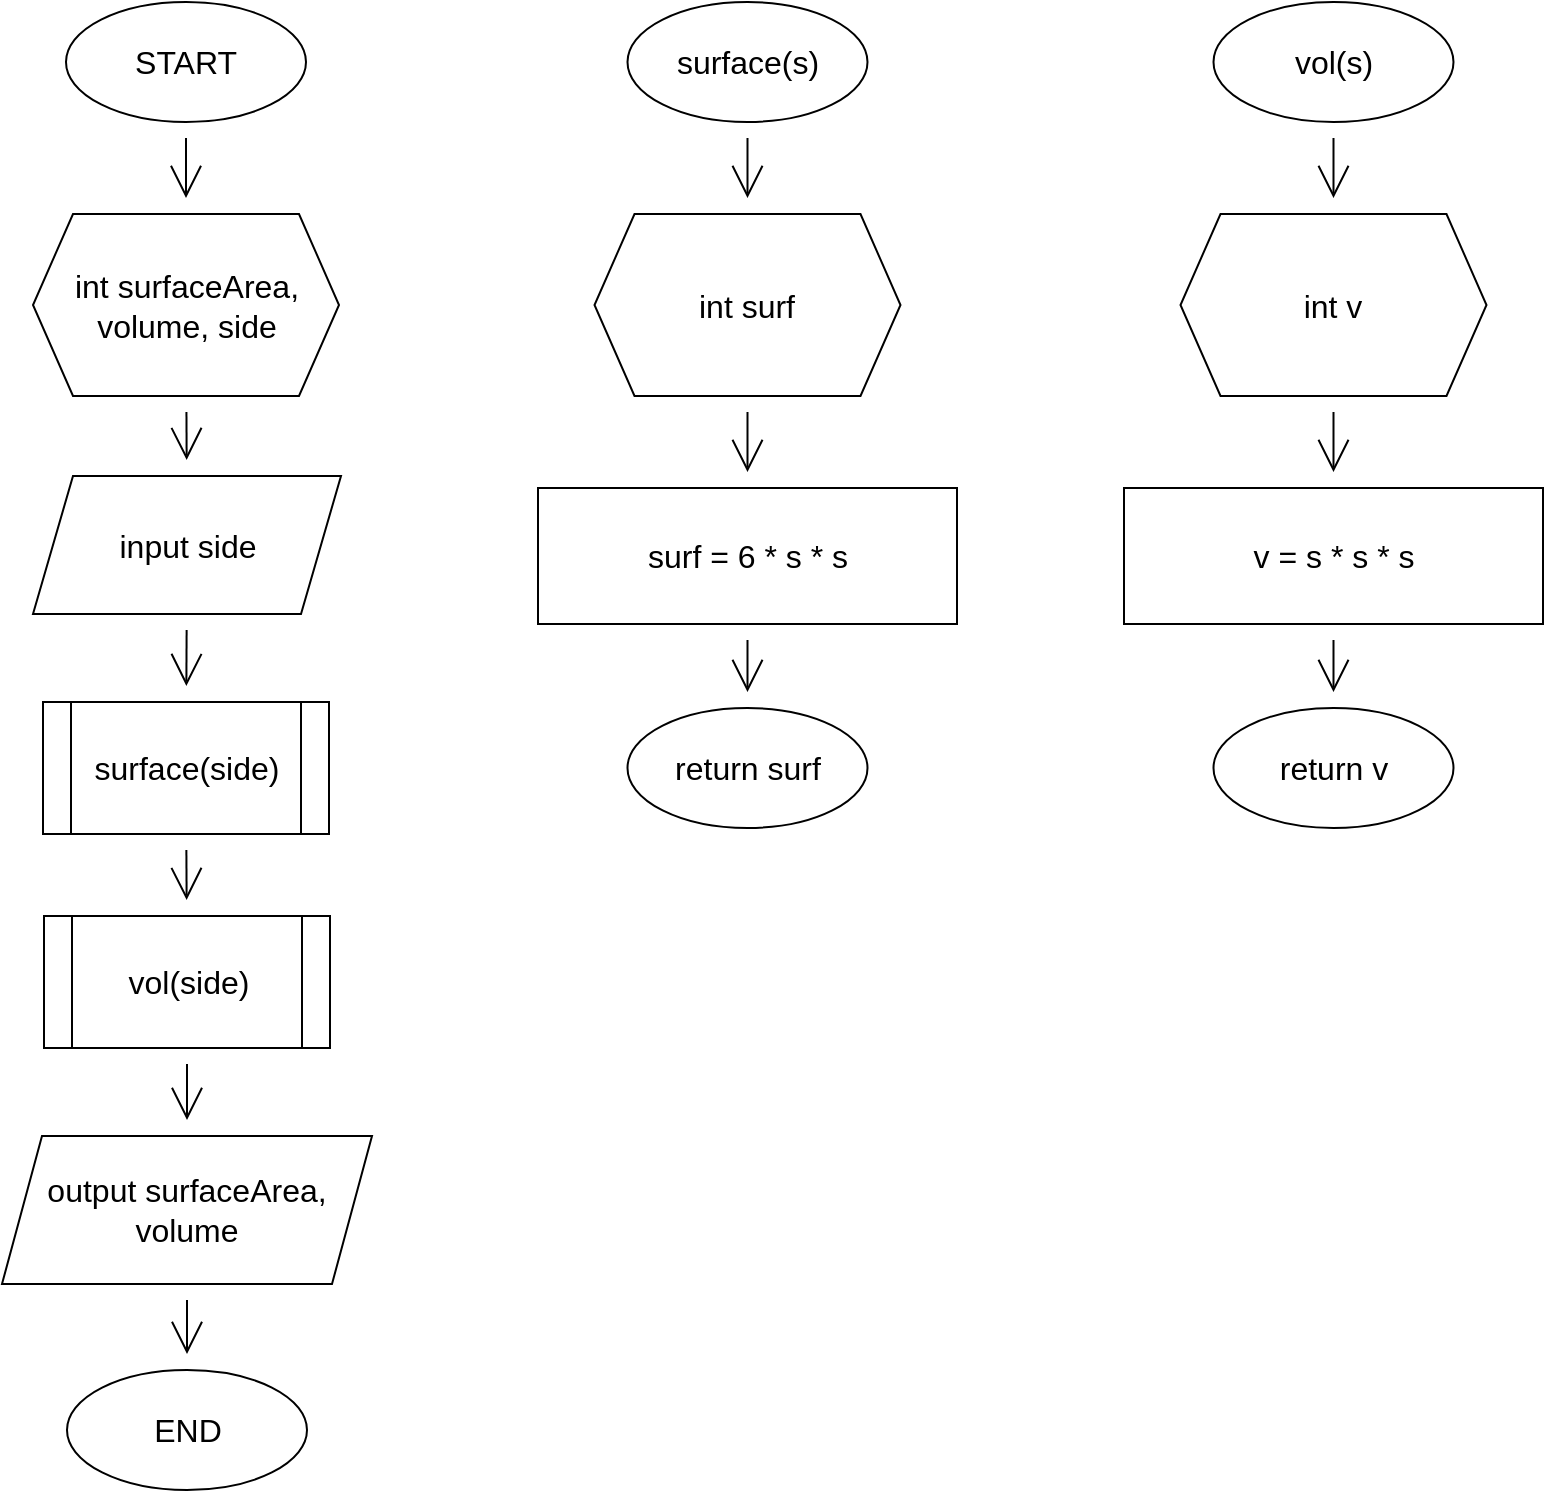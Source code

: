 <mxfile version="20.6.0" type="device" pages="3"><diagram id="uGr9da2336pAz8ZnPY8R" name="no1"><mxGraphModel dx="2532" dy="201" grid="0" gridSize="10" guides="1" tooltips="1" connect="1" arrows="1" fold="1" page="0" pageScale="1" pageWidth="827" pageHeight="1169" math="0" shadow="0"><root><mxCell id="0"/><mxCell id="1" parent="0"/><mxCell id="NTfmITOHp4AcjcKx2Qt5-6" value="" style="edgeStyle=none;curved=1;rounded=0;orthogonalLoop=1;jettySize=auto;html=1;fontSize=12;endArrow=open;startSize=14;endSize=14;sourcePerimeterSpacing=8;targetPerimeterSpacing=8;" parent="1" source="NTfmITOHp4AcjcKx2Qt5-2" target="NTfmITOHp4AcjcKx2Qt5-3" edge="1"><mxGeometry relative="1" as="geometry"/></mxCell><mxCell id="NTfmITOHp4AcjcKx2Qt5-2" value="START" style="ellipse;whiteSpace=wrap;html=1;fontSize=16;" parent="1" vertex="1"><mxGeometry x="-864" y="486" width="120" height="60" as="geometry"/></mxCell><mxCell id="NTfmITOHp4AcjcKx2Qt5-8" value="" style="edgeStyle=none;curved=1;rounded=0;orthogonalLoop=1;jettySize=auto;html=1;fontSize=12;endArrow=open;startSize=14;endSize=14;sourcePerimeterSpacing=8;targetPerimeterSpacing=8;" parent="1" source="NTfmITOHp4AcjcKx2Qt5-3" target="NTfmITOHp4AcjcKx2Qt5-7" edge="1"><mxGeometry relative="1" as="geometry"/></mxCell><mxCell id="NTfmITOHp4AcjcKx2Qt5-3" value="int surfaceArea, volume, side" style="shape=hexagon;perimeter=hexagonPerimeter2;whiteSpace=wrap;html=1;fixedSize=1;fontSize=16;" parent="1" vertex="1"><mxGeometry x="-880.5" y="592" width="153" height="91" as="geometry"/></mxCell><mxCell id="NTfmITOHp4AcjcKx2Qt5-10" value="" style="edgeStyle=none;curved=1;rounded=0;orthogonalLoop=1;jettySize=auto;html=1;fontSize=12;endArrow=open;startSize=14;endSize=14;sourcePerimeterSpacing=8;targetPerimeterSpacing=8;" parent="1" source="NTfmITOHp4AcjcKx2Qt5-7" target="NTfmITOHp4AcjcKx2Qt5-9" edge="1"><mxGeometry relative="1" as="geometry"/></mxCell><mxCell id="NTfmITOHp4AcjcKx2Qt5-7" value="input side" style="shape=parallelogram;perimeter=parallelogramPerimeter;whiteSpace=wrap;html=1;fixedSize=1;fontSize=16;" parent="1" vertex="1"><mxGeometry x="-880.5" y="723" width="154" height="69" as="geometry"/></mxCell><mxCell id="NTfmITOHp4AcjcKx2Qt5-13" value="" style="edgeStyle=none;curved=1;rounded=0;orthogonalLoop=1;jettySize=auto;html=1;fontSize=12;endArrow=open;startSize=14;endSize=14;sourcePerimeterSpacing=8;targetPerimeterSpacing=8;" parent="1" source="NTfmITOHp4AcjcKx2Qt5-9" target="NTfmITOHp4AcjcKx2Qt5-12" edge="1"><mxGeometry relative="1" as="geometry"/></mxCell><mxCell id="NTfmITOHp4AcjcKx2Qt5-9" value="surface(side)" style="shape=process;whiteSpace=wrap;html=1;backgroundOutline=1;fontSize=16;" parent="1" vertex="1"><mxGeometry x="-875.5" y="836" width="143" height="66" as="geometry"/></mxCell><mxCell id="NTfmITOHp4AcjcKx2Qt5-16" value="" style="edgeStyle=none;curved=1;rounded=0;orthogonalLoop=1;jettySize=auto;html=1;fontSize=12;endArrow=open;startSize=14;endSize=14;sourcePerimeterSpacing=8;targetPerimeterSpacing=8;" parent="1" source="NTfmITOHp4AcjcKx2Qt5-11" target="NTfmITOHp4AcjcKx2Qt5-15" edge="1"><mxGeometry relative="1" as="geometry"/></mxCell><mxCell id="NTfmITOHp4AcjcKx2Qt5-11" value="output surfaceArea, volume" style="shape=parallelogram;perimeter=parallelogramPerimeter;whiteSpace=wrap;html=1;fixedSize=1;fontSize=16;" parent="1" vertex="1"><mxGeometry x="-896" y="1053" width="185" height="74" as="geometry"/></mxCell><mxCell id="NTfmITOHp4AcjcKx2Qt5-14" value="" style="edgeStyle=none;curved=1;rounded=0;orthogonalLoop=1;jettySize=auto;html=1;fontSize=12;endArrow=open;startSize=14;endSize=14;sourcePerimeterSpacing=8;targetPerimeterSpacing=8;" parent="1" source="NTfmITOHp4AcjcKx2Qt5-12" target="NTfmITOHp4AcjcKx2Qt5-11" edge="1"><mxGeometry relative="1" as="geometry"/></mxCell><mxCell id="NTfmITOHp4AcjcKx2Qt5-12" value="vol(side)" style="shape=process;whiteSpace=wrap;html=1;backgroundOutline=1;fontSize=16;" parent="1" vertex="1"><mxGeometry x="-875" y="943" width="143" height="66" as="geometry"/></mxCell><mxCell id="NTfmITOHp4AcjcKx2Qt5-15" value="END" style="ellipse;whiteSpace=wrap;html=1;fontSize=16;" parent="1" vertex="1"><mxGeometry x="-863.5" y="1170" width="120" height="60" as="geometry"/></mxCell><mxCell id="NTfmITOHp4AcjcKx2Qt5-21" value="" style="edgeStyle=none;curved=1;rounded=0;orthogonalLoop=1;jettySize=auto;html=1;fontSize=12;endArrow=open;startSize=14;endSize=14;sourcePerimeterSpacing=8;targetPerimeterSpacing=8;" parent="1" source="NTfmITOHp4AcjcKx2Qt5-17" target="NTfmITOHp4AcjcKx2Qt5-18" edge="1"><mxGeometry relative="1" as="geometry"/></mxCell><mxCell id="NTfmITOHp4AcjcKx2Qt5-17" value="surface(s)" style="ellipse;whiteSpace=wrap;html=1;fontSize=16;" parent="1" vertex="1"><mxGeometry x="-583.25" y="486" width="120" height="60" as="geometry"/></mxCell><mxCell id="NTfmITOHp4AcjcKx2Qt5-20" value="" style="edgeStyle=none;curved=1;rounded=0;orthogonalLoop=1;jettySize=auto;html=1;fontSize=12;endArrow=open;startSize=14;endSize=14;sourcePerimeterSpacing=8;targetPerimeterSpacing=8;" parent="1" source="NTfmITOHp4AcjcKx2Qt5-18" target="NTfmITOHp4AcjcKx2Qt5-19" edge="1"><mxGeometry relative="1" as="geometry"/></mxCell><mxCell id="NTfmITOHp4AcjcKx2Qt5-18" value="int surf" style="shape=hexagon;perimeter=hexagonPerimeter2;whiteSpace=wrap;html=1;fixedSize=1;fontSize=16;" parent="1" vertex="1"><mxGeometry x="-599.75" y="592" width="153" height="91" as="geometry"/></mxCell><mxCell id="NTfmITOHp4AcjcKx2Qt5-23" value="" style="edgeStyle=none;curved=1;rounded=0;orthogonalLoop=1;jettySize=auto;html=1;fontSize=12;endArrow=open;startSize=14;endSize=14;sourcePerimeterSpacing=8;targetPerimeterSpacing=8;" parent="1" source="NTfmITOHp4AcjcKx2Qt5-19" target="NTfmITOHp4AcjcKx2Qt5-22" edge="1"><mxGeometry relative="1" as="geometry"/></mxCell><mxCell id="NTfmITOHp4AcjcKx2Qt5-19" value="surf = 6 * s * s" style="whiteSpace=wrap;html=1;fontSize=16;" parent="1" vertex="1"><mxGeometry x="-628" y="729" width="209.5" height="68" as="geometry"/></mxCell><mxCell id="NTfmITOHp4AcjcKx2Qt5-22" value="return surf" style="ellipse;whiteSpace=wrap;html=1;fontSize=16;" parent="1" vertex="1"><mxGeometry x="-583.25" y="839" width="120" height="60" as="geometry"/></mxCell><mxCell id="NTfmITOHp4AcjcKx2Qt5-24" value="" style="edgeStyle=none;curved=1;rounded=0;orthogonalLoop=1;jettySize=auto;html=1;fontSize=12;endArrow=open;startSize=14;endSize=14;sourcePerimeterSpacing=8;targetPerimeterSpacing=8;" parent="1" source="NTfmITOHp4AcjcKx2Qt5-25" target="NTfmITOHp4AcjcKx2Qt5-27" edge="1"><mxGeometry relative="1" as="geometry"/></mxCell><mxCell id="NTfmITOHp4AcjcKx2Qt5-25" value="vol(s)" style="ellipse;whiteSpace=wrap;html=1;fontSize=16;" parent="1" vertex="1"><mxGeometry x="-290.25" y="486" width="120" height="60" as="geometry"/></mxCell><mxCell id="NTfmITOHp4AcjcKx2Qt5-26" value="" style="edgeStyle=none;curved=1;rounded=0;orthogonalLoop=1;jettySize=auto;html=1;fontSize=12;endArrow=open;startSize=14;endSize=14;sourcePerimeterSpacing=8;targetPerimeterSpacing=8;" parent="1" source="NTfmITOHp4AcjcKx2Qt5-27" target="NTfmITOHp4AcjcKx2Qt5-29" edge="1"><mxGeometry relative="1" as="geometry"/></mxCell><mxCell id="NTfmITOHp4AcjcKx2Qt5-27" value="int v" style="shape=hexagon;perimeter=hexagonPerimeter2;whiteSpace=wrap;html=1;fixedSize=1;fontSize=16;" parent="1" vertex="1"><mxGeometry x="-306.75" y="592" width="153" height="91" as="geometry"/></mxCell><mxCell id="NTfmITOHp4AcjcKx2Qt5-28" value="" style="edgeStyle=none;curved=1;rounded=0;orthogonalLoop=1;jettySize=auto;html=1;fontSize=12;endArrow=open;startSize=14;endSize=14;sourcePerimeterSpacing=8;targetPerimeterSpacing=8;" parent="1" source="NTfmITOHp4AcjcKx2Qt5-29" target="NTfmITOHp4AcjcKx2Qt5-30" edge="1"><mxGeometry relative="1" as="geometry"/></mxCell><mxCell id="NTfmITOHp4AcjcKx2Qt5-29" value="v = s * s * s" style="whiteSpace=wrap;html=1;fontSize=16;" parent="1" vertex="1"><mxGeometry x="-335" y="729" width="209.5" height="68" as="geometry"/></mxCell><mxCell id="NTfmITOHp4AcjcKx2Qt5-30" value="return v" style="ellipse;whiteSpace=wrap;html=1;fontSize=16;" parent="1" vertex="1"><mxGeometry x="-290.25" y="839" width="120" height="60" as="geometry"/></mxCell></root></mxGraphModel></diagram><diagram id="aVcsH92sF_0dgPNGGLYQ" name="no2"><mxGraphModel dx="1736" dy="806" grid="1" gridSize="10" guides="1" tooltips="1" connect="1" arrows="1" fold="1" page="1" pageScale="1" pageWidth="827" pageHeight="1169" math="0" shadow="0"><root><mxCell id="0"/><mxCell id="1" parent="0"/><mxCell id="lL3Upbw6ZwHp9XUu_hi--32" value="" style="edgeStyle=none;curved=1;rounded=0;orthogonalLoop=1;jettySize=auto;html=1;fontSize=12;endArrow=open;startSize=14;endSize=14;sourcePerimeterSpacing=8;targetPerimeterSpacing=8;" edge="1" parent="1" source="S-XoI9jIDoNEPcBJAIjm-1" target="lL3Upbw6ZwHp9XUu_hi--31"><mxGeometry relative="1" as="geometry"/></mxCell><mxCell id="S-XoI9jIDoNEPcBJAIjm-1" value="even(n)" style="ellipse;whiteSpace=wrap;html=1;" vertex="1" parent="1"><mxGeometry x="324.5" y="50" width="120" height="80" as="geometry"/></mxCell><mxCell id="lL3Upbw6ZwHp9XUu_hi--37" value="" style="edgeStyle=none;curved=1;rounded=0;orthogonalLoop=1;jettySize=auto;html=1;fontSize=12;endArrow=open;startSize=14;endSize=14;sourcePerimeterSpacing=8;targetPerimeterSpacing=8;" edge="1" parent="1" source="lL3Upbw6ZwHp9XUu_hi--9" target="lL3Upbw6ZwHp9XUu_hi--36"><mxGeometry relative="1" as="geometry"/></mxCell><mxCell id="lL3Upbw6ZwHp9XUu_hi--47" value="" style="edgeStyle=none;curved=1;rounded=0;orthogonalLoop=1;jettySize=auto;html=1;fontSize=12;endArrow=open;startSize=14;endSize=14;sourcePerimeterSpacing=8;targetPerimeterSpacing=8;" edge="1" parent="1" source="lL3Upbw6ZwHp9XUu_hi--9" target="lL3Upbw6ZwHp9XUu_hi--16"><mxGeometry relative="1" as="geometry"/></mxCell><mxCell id="lL3Upbw6ZwHp9XUu_hi--9" value="i &amp;lt;= n;" style="rhombus;whiteSpace=wrap;html=1;fontSize=16;" vertex="1" parent="1"><mxGeometry x="309.5" y="371" width="150" height="97" as="geometry"/></mxCell><mxCell id="lL3Upbw6ZwHp9XUu_hi--40" value="" style="edgeStyle=none;curved=1;rounded=0;orthogonalLoop=1;jettySize=auto;html=1;fontSize=12;endArrow=open;startSize=14;endSize=14;sourcePerimeterSpacing=8;targetPerimeterSpacing=8;" edge="1" parent="1" source="lL3Upbw6ZwHp9XUu_hi--13" target="lL3Upbw6ZwHp9XUu_hi--39"><mxGeometry relative="1" as="geometry"/></mxCell><mxCell id="lL3Upbw6ZwHp9XUu_hi--13" value="printf(&quot;%d is even number&quot;, n)" style="shape=parallelogram;perimeter=parallelogramPerimeter;whiteSpace=wrap;html=1;fixedSize=1;fontSize=16;" vertex="1" parent="1"><mxGeometry x="745.5" y="380" width="190" height="60" as="geometry"/></mxCell><mxCell id="lL3Upbw6ZwHp9XUu_hi--15" value="YES" style="text;strokeColor=none;fillColor=none;html=1;align=center;verticalAlign=middle;whiteSpace=wrap;rounded=0;fontSize=16;" vertex="1" parent="1"><mxGeometry x="455.5" y="371" width="60" height="30" as="geometry"/></mxCell><mxCell id="lL3Upbw6ZwHp9XUu_hi--16" value="return i" style="ellipse;whiteSpace=wrap;html=1;" vertex="1" parent="1"><mxGeometry x="324.5" y="517" width="120" height="80" as="geometry"/></mxCell><mxCell id="lL3Upbw6ZwHp9XUu_hi--19" value="NO" style="text;strokeColor=none;fillColor=none;html=1;align=center;verticalAlign=middle;whiteSpace=wrap;rounded=0;fontSize=16;" vertex="1" parent="1"><mxGeometry x="399.5" y="468" width="60" height="30" as="geometry"/></mxCell><mxCell id="lL3Upbw6ZwHp9XUu_hi--24" value="" style="edgeStyle=none;curved=1;rounded=0;orthogonalLoop=1;jettySize=auto;html=1;fontSize=12;endArrow=open;startSize=14;endSize=14;sourcePerimeterSpacing=8;targetPerimeterSpacing=8;" edge="1" parent="1" source="lL3Upbw6ZwHp9XUu_hi--22" target="lL3Upbw6ZwHp9XUu_hi--23"><mxGeometry relative="1" as="geometry"/></mxCell><mxCell id="lL3Upbw6ZwHp9XUu_hi--22" value="START" style="ellipse;whiteSpace=wrap;html=1;fontSize=16;" vertex="1" parent="1"><mxGeometry x="37.5" y="50" width="120" height="60" as="geometry"/></mxCell><mxCell id="lL3Upbw6ZwHp9XUu_hi--26" value="" style="edgeStyle=none;curved=1;rounded=0;orthogonalLoop=1;jettySize=auto;html=1;fontSize=12;endArrow=open;startSize=14;endSize=14;sourcePerimeterSpacing=8;targetPerimeterSpacing=8;" edge="1" parent="1" source="lL3Upbw6ZwHp9XUu_hi--23" target="lL3Upbw6ZwHp9XUu_hi--25"><mxGeometry relative="1" as="geometry"/></mxCell><mxCell id="lL3Upbw6ZwHp9XUu_hi--23" value="int series" style="shape=hexagon;perimeter=hexagonPerimeter2;whiteSpace=wrap;html=1;fixedSize=1;fontSize=16;" vertex="1" parent="1"><mxGeometry x="21" y="159" width="153" height="91" as="geometry"/></mxCell><mxCell id="lL3Upbw6ZwHp9XUu_hi--28" value="" style="edgeStyle=none;curved=1;rounded=0;orthogonalLoop=1;jettySize=auto;html=1;fontSize=12;endArrow=open;startSize=14;endSize=14;sourcePerimeterSpacing=8;targetPerimeterSpacing=8;" edge="1" parent="1" source="lL3Upbw6ZwHp9XUu_hi--25" target="lL3Upbw6ZwHp9XUu_hi--27"><mxGeometry relative="1" as="geometry"/></mxCell><mxCell id="lL3Upbw6ZwHp9XUu_hi--25" value="input series" style="shape=parallelogram;perimeter=parallelogramPerimeter;whiteSpace=wrap;html=1;fixedSize=1;fontSize=16;" vertex="1" parent="1"><mxGeometry x="20" y="297" width="154" height="69" as="geometry"/></mxCell><mxCell id="lL3Upbw6ZwHp9XUu_hi--30" value="" style="edgeStyle=none;curved=1;rounded=0;orthogonalLoop=1;jettySize=auto;html=1;fontSize=12;endArrow=open;startSize=14;endSize=14;sourcePerimeterSpacing=8;targetPerimeterSpacing=8;" edge="1" parent="1" source="lL3Upbw6ZwHp9XUu_hi--27" target="lL3Upbw6ZwHp9XUu_hi--29"><mxGeometry relative="1" as="geometry"/></mxCell><mxCell id="lL3Upbw6ZwHp9XUu_hi--27" value="even(series)" style="shape=process;whiteSpace=wrap;html=1;backgroundOutline=1;fontSize=16;" vertex="1" parent="1"><mxGeometry x="37" y="410" width="120" height="60" as="geometry"/></mxCell><mxCell id="lL3Upbw6ZwHp9XUu_hi--29" value="END" style="ellipse;whiteSpace=wrap;html=1;fontSize=16;" vertex="1" parent="1"><mxGeometry x="37" y="520" width="120" height="60" as="geometry"/></mxCell><mxCell id="lL3Upbw6ZwHp9XUu_hi--33" value="" style="edgeStyle=none;curved=1;rounded=0;orthogonalLoop=1;jettySize=auto;html=1;fontSize=12;endArrow=open;startSize=14;endSize=14;sourcePerimeterSpacing=8;targetPerimeterSpacing=8;" edge="1" parent="1" source="lL3Upbw6ZwHp9XUu_hi--31" target="lL3Upbw6ZwHp9XUu_hi--9"><mxGeometry relative="1" as="geometry"/></mxCell><mxCell id="lL3Upbw6ZwHp9XUu_hi--31" value="int n&lt;br&gt;int i = 1;" style="shape=hexagon;perimeter=hexagonPerimeter2;whiteSpace=wrap;html=1;fixedSize=1;fontSize=16;" vertex="1" parent="1"><mxGeometry x="306.5" y="170" width="153" height="91" as="geometry"/></mxCell><mxCell id="lL3Upbw6ZwHp9XUu_hi--38" value="" style="edgeStyle=none;curved=1;rounded=0;orthogonalLoop=1;jettySize=auto;html=1;fontSize=12;endArrow=open;startSize=14;endSize=14;sourcePerimeterSpacing=8;targetPerimeterSpacing=8;" edge="1" parent="1" source="lL3Upbw6ZwHp9XUu_hi--36" target="lL3Upbw6ZwHp9XUu_hi--13"><mxGeometry relative="1" as="geometry"/></mxCell><mxCell id="lL3Upbw6ZwHp9XUu_hi--36" value="&lt;span style=&quot;color: rgb(240, 240, 240); font-family: Helvetica; font-size: 16px; font-style: normal; font-variant-ligatures: normal; font-variant-caps: normal; font-weight: 400; letter-spacing: normal; orphans: 2; text-align: center; text-indent: 0px; text-transform: none; widows: 2; word-spacing: 0px; -webkit-text-stroke-width: 0px; background-color: rgb(42, 42, 42); text-decoration-thickness: initial; text-decoration-style: initial; text-decoration-color: initial; float: none; display: inline !important;&quot;&gt;if(i % 2 == 0)&lt;/span&gt;" style="rhombus;whiteSpace=wrap;html=1;fontSize=16;" vertex="1" parent="1"><mxGeometry x="535.5" y="366" width="150" height="97" as="geometry"/></mxCell><mxCell id="lL3Upbw6ZwHp9XUu_hi--44" style="edgeStyle=none;curved=1;rounded=0;orthogonalLoop=1;jettySize=auto;html=1;fontSize=12;endArrow=open;startSize=14;endSize=14;sourcePerimeterSpacing=8;targetPerimeterSpacing=8;" edge="1" parent="1" source="lL3Upbw6ZwHp9XUu_hi--39"><mxGeometry relative="1" as="geometry"><mxPoint x="385.5" y="300" as="targetPoint"/></mxGeometry></mxCell><mxCell id="lL3Upbw6ZwHp9XUu_hi--39" value="i++" style="whiteSpace=wrap;html=1;fontSize=16;" vertex="1" parent="1"><mxGeometry x="780.5" y="270" width="120" height="60" as="geometry"/></mxCell></root></mxGraphModel></diagram><diagram id="OKJwg4sQjk-srO5lRHyz" name="no3"><mxGraphModel dx="2664" dy="1088" grid="1" gridSize="10" guides="1" tooltips="1" connect="1" arrows="1" fold="1" page="1" pageScale="1" pageWidth="827" pageHeight="1169" math="0" shadow="0"><root><mxCell id="0"/><mxCell id="1" parent="0"/><mxCell id="32kspdYHfZRBLYEwHQk3-4" value="" style="edgeStyle=none;curved=1;rounded=0;orthogonalLoop=1;jettySize=auto;html=1;fontSize=12;endArrow=open;startSize=14;endSize=14;sourcePerimeterSpacing=8;targetPerimeterSpacing=8;" parent="1" source="32kspdYHfZRBLYEwHQk3-1" target="32kspdYHfZRBLYEwHQk3-2" edge="1"><mxGeometry relative="1" as="geometry"/></mxCell><mxCell id="32kspdYHfZRBLYEwHQk3-1" value="START" style="ellipse;whiteSpace=wrap;html=1;fontSize=16;" parent="1" vertex="1"><mxGeometry x="170" y="40" width="120" height="60" as="geometry"/></mxCell><mxCell id="32kspdYHfZRBLYEwHQk3-5" value="" style="edgeStyle=none;curved=1;rounded=0;orthogonalLoop=1;jettySize=auto;html=1;fontSize=12;endArrow=open;startSize=14;endSize=14;sourcePerimeterSpacing=8;targetPerimeterSpacing=8;" parent="1" source="32kspdYHfZRBLYEwHQk3-2" target="32kspdYHfZRBLYEwHQk3-3" edge="1"><mxGeometry relative="1" as="geometry"/></mxCell><mxCell id="32kspdYHfZRBLYEwHQk3-2" value="int countStudent&lt;br&gt;string[] studentName&lt;br&gt;int[]grades" style="shape=hexagon;perimeter=hexagonPerimeter2;whiteSpace=wrap;html=1;fixedSize=1;fontSize=16;" parent="1" vertex="1"><mxGeometry x="120" y="150" width="220" height="150" as="geometry"/></mxCell><mxCell id="32kspdYHfZRBLYEwHQk3-8" value="" style="edgeStyle=none;curved=1;rounded=0;orthogonalLoop=1;jettySize=auto;html=1;fontSize=12;endArrow=open;startSize=14;endSize=14;sourcePerimeterSpacing=8;targetPerimeterSpacing=8;" parent="1" source="32kspdYHfZRBLYEwHQk3-3" target="32kspdYHfZRBLYEwHQk3-7" edge="1"><mxGeometry relative="1" as="geometry"/></mxCell><mxCell id="32kspdYHfZRBLYEwHQk3-3" value="input countStudent" style="shape=parallelogram;perimeter=parallelogramPerimeter;whiteSpace=wrap;html=1;fixedSize=1;fontSize=16;" parent="1" vertex="1"><mxGeometry x="142.5" y="350" width="175" height="70" as="geometry"/></mxCell><mxCell id="-OQmmHCkhWrY9Acxuq_H-17" value="" style="edgeStyle=none;curved=1;rounded=0;orthogonalLoop=1;jettySize=auto;html=1;fontSize=12;endArrow=open;startSize=14;endSize=14;sourcePerimeterSpacing=8;targetPerimeterSpacing=8;" parent="1" source="32kspdYHfZRBLYEwHQk3-6" target="-OQmmHCkhWrY9Acxuq_H-16" edge="1"><mxGeometry relative="1" as="geometry"/></mxCell><mxCell id="32kspdYHfZRBLYEwHQk3-6" value="display(studentName, grades)" style="shape=process;whiteSpace=wrap;html=1;backgroundOutline=1;fontSize=16;" parent="1" vertex="1"><mxGeometry x="130" y="870" width="200" height="70" as="geometry"/></mxCell><mxCell id="32kspdYHfZRBLYEwHQk3-11" value="" style="edgeStyle=none;curved=1;rounded=0;orthogonalLoop=1;jettySize=auto;html=1;fontSize=12;endArrow=open;startSize=14;endSize=14;sourcePerimeterSpacing=8;targetPerimeterSpacing=8;" parent="1" source="32kspdYHfZRBLYEwHQk3-7" target="32kspdYHfZRBLYEwHQk3-9" edge="1"><mxGeometry relative="1" as="geometry"/></mxCell><mxCell id="-OQmmHCkhWrY9Acxuq_H-2" style="edgeStyle=none;curved=1;rounded=0;orthogonalLoop=1;jettySize=auto;html=1;entryX=0.5;entryY=0;entryDx=0;entryDy=0;fontSize=12;endArrow=open;startSize=14;endSize=14;sourcePerimeterSpacing=8;targetPerimeterSpacing=8;" parent="1" source="32kspdYHfZRBLYEwHQk3-7" target="-OQmmHCkhWrY9Acxuq_H-1" edge="1"><mxGeometry relative="1" as="geometry"/></mxCell><mxCell id="32kspdYHfZRBLYEwHQk3-7" value="int i = 0&lt;br&gt;i &amp;lt; countStudent" style="rhombus;whiteSpace=wrap;html=1;fontSize=16;" parent="1" vertex="1"><mxGeometry x="137.5" y="500" width="185" height="120" as="geometry"/></mxCell><mxCell id="32kspdYHfZRBLYEwHQk3-13" value="" style="edgeStyle=none;curved=1;rounded=0;orthogonalLoop=1;jettySize=auto;html=1;fontSize=12;endArrow=open;startSize=14;endSize=14;sourcePerimeterSpacing=8;targetPerimeterSpacing=8;" parent="1" source="32kspdYHfZRBLYEwHQk3-9" target="32kspdYHfZRBLYEwHQk3-12" edge="1"><mxGeometry relative="1" as="geometry"/></mxCell><mxCell id="32kspdYHfZRBLYEwHQk3-9" value="input studentName" style="shape=parallelogram;perimeter=parallelogramPerimeter;whiteSpace=wrap;html=1;fixedSize=1;fontSize=16;" parent="1" vertex="1"><mxGeometry x="380" y="530" width="166" height="60" as="geometry"/></mxCell><mxCell id="32kspdYHfZRBLYEwHQk3-15" style="edgeStyle=none;curved=1;rounded=0;orthogonalLoop=1;jettySize=auto;html=1;fontSize=12;endArrow=open;startSize=14;endSize=14;sourcePerimeterSpacing=8;targetPerimeterSpacing=8;" parent="1" source="32kspdYHfZRBLYEwHQk3-12" edge="1"><mxGeometry relative="1" as="geometry"><mxPoint x="230" y="455" as="targetPoint"/></mxGeometry></mxCell><mxCell id="32kspdYHfZRBLYEwHQk3-12" value="i++" style="rounded=0;whiteSpace=wrap;html=1;fontSize=16;" parent="1" vertex="1"><mxGeometry x="428" y="430" width="70" height="50" as="geometry"/></mxCell><mxCell id="-OQmmHCkhWrY9Acxuq_H-4" value="" style="edgeStyle=none;curved=1;rounded=0;orthogonalLoop=1;jettySize=auto;html=1;fontSize=12;endArrow=open;startSize=14;endSize=14;sourcePerimeterSpacing=8;targetPerimeterSpacing=8;" parent="1" source="-OQmmHCkhWrY9Acxuq_H-1" target="-OQmmHCkhWrY9Acxuq_H-3" edge="1"><mxGeometry relative="1" as="geometry"/></mxCell><mxCell id="-OQmmHCkhWrY9Acxuq_H-10" value="" style="edgeStyle=none;curved=1;rounded=0;orthogonalLoop=1;jettySize=auto;html=1;fontSize=12;endArrow=open;startSize=14;endSize=14;sourcePerimeterSpacing=8;targetPerimeterSpacing=8;" parent="1" source="-OQmmHCkhWrY9Acxuq_H-1" target="32kspdYHfZRBLYEwHQk3-6" edge="1"><mxGeometry relative="1" as="geometry"/></mxCell><mxCell id="-OQmmHCkhWrY9Acxuq_H-1" value="int i = 0&lt;br&gt;i &amp;lt; countStudent" style="rhombus;whiteSpace=wrap;html=1;fontSize=16;" parent="1" vertex="1"><mxGeometry x="137.5" y="690" width="185" height="120" as="geometry"/></mxCell><mxCell id="-OQmmHCkhWrY9Acxuq_H-6" value="" style="edgeStyle=none;curved=1;rounded=0;orthogonalLoop=1;jettySize=auto;html=1;fontSize=12;endArrow=open;startSize=14;endSize=14;sourcePerimeterSpacing=8;targetPerimeterSpacing=8;" parent="1" source="-OQmmHCkhWrY9Acxuq_H-3" target="-OQmmHCkhWrY9Acxuq_H-5" edge="1"><mxGeometry relative="1" as="geometry"/></mxCell><mxCell id="-OQmmHCkhWrY9Acxuq_H-3" value="input grades" style="shape=parallelogram;perimeter=parallelogramPerimeter;whiteSpace=wrap;html=1;fixedSize=1;fontSize=16;" parent="1" vertex="1"><mxGeometry x="380" y="720" width="166" height="60" as="geometry"/></mxCell><mxCell id="-OQmmHCkhWrY9Acxuq_H-9" style="edgeStyle=none;curved=1;rounded=0;orthogonalLoop=1;jettySize=auto;html=1;fontSize=12;endArrow=open;startSize=14;endSize=14;sourcePerimeterSpacing=8;targetPerimeterSpacing=8;" parent="1" source="-OQmmHCkhWrY9Acxuq_H-5" edge="1"><mxGeometry relative="1" as="geometry"><mxPoint x="230" y="645" as="targetPoint"/></mxGeometry></mxCell><mxCell id="-OQmmHCkhWrY9Acxuq_H-5" value="i++" style="rounded=0;whiteSpace=wrap;html=1;fontSize=16;" parent="1" vertex="1"><mxGeometry x="428" y="620" width="70" height="50" as="geometry"/></mxCell><mxCell id="-OQmmHCkhWrY9Acxuq_H-11" value="yes" style="text;strokeColor=none;fillColor=none;html=1;align=center;verticalAlign=middle;whiteSpace=wrap;rounded=0;fontSize=16;" parent="1" vertex="1"><mxGeometry x="317.5" y="530" width="60" height="30" as="geometry"/></mxCell><mxCell id="-OQmmHCkhWrY9Acxuq_H-12" value="yes" style="text;strokeColor=none;fillColor=none;html=1;align=center;verticalAlign=middle;whiteSpace=wrap;rounded=0;fontSize=16;" parent="1" vertex="1"><mxGeometry x="317.5" y="720" width="60" height="30" as="geometry"/></mxCell><mxCell id="-OQmmHCkhWrY9Acxuq_H-14" value="no" style="text;strokeColor=none;fillColor=none;html=1;align=center;verticalAlign=middle;whiteSpace=wrap;rounded=0;fontSize=16;" parent="1" vertex="1"><mxGeometry x="160" y="630" width="60" height="30" as="geometry"/></mxCell><mxCell id="-OQmmHCkhWrY9Acxuq_H-15" value="no" style="text;strokeColor=none;fillColor=none;html=1;align=center;verticalAlign=middle;whiteSpace=wrap;rounded=0;fontSize=16;" parent="1" vertex="1"><mxGeometry x="160" y="810" width="60" height="30" as="geometry"/></mxCell><mxCell id="KAvvPHSytXKdJPjruPvj-21" value="" style="edgeStyle=none;curved=1;rounded=0;orthogonalLoop=1;jettySize=auto;html=1;fontSize=12;endArrow=open;startSize=14;endSize=14;sourcePerimeterSpacing=8;targetPerimeterSpacing=8;" parent="1" source="-OQmmHCkhWrY9Acxuq_H-16" target="KAvvPHSytXKdJPjruPvj-20" edge="1"><mxGeometry relative="1" as="geometry"/></mxCell><mxCell id="-OQmmHCkhWrY9Acxuq_H-16" value="avr(grades)" style="shape=process;whiteSpace=wrap;html=1;backgroundOutline=1;fontSize=16;" parent="1" vertex="1"><mxGeometry x="130" y="990" width="200" height="70" as="geometry"/></mxCell><mxCell id="B8rogcnE3m-7P4zwBBl6-11" value="" style="edgeStyle=none;curved=1;rounded=0;orthogonalLoop=1;jettySize=auto;html=1;fontSize=12;endArrow=open;startSize=14;endSize=14;sourcePerimeterSpacing=8;targetPerimeterSpacing=8;" parent="1" source="B8rogcnE3m-7P4zwBBl6-1" target="B8rogcnE3m-7P4zwBBl6-2" edge="1"><mxGeometry relative="1" as="geometry"/></mxCell><mxCell id="B8rogcnE3m-7P4zwBBl6-1" value="void display(name[], score[])" style="ellipse;whiteSpace=wrap;html=1;fontSize=16;" parent="1" vertex="1"><mxGeometry x="580" y="40" width="260" height="80" as="geometry"/></mxCell><mxCell id="B8rogcnE3m-7P4zwBBl6-12" value="" style="edgeStyle=none;curved=1;rounded=0;orthogonalLoop=1;jettySize=auto;html=1;fontSize=12;endArrow=open;startSize=14;endSize=14;sourcePerimeterSpacing=8;targetPerimeterSpacing=8;" parent="1" source="B8rogcnE3m-7P4zwBBl6-2" target="B8rogcnE3m-7P4zwBBl6-3" edge="1"><mxGeometry relative="1" as="geometry"/></mxCell><mxCell id="B8rogcnE3m-7P4zwBBl6-2" value="int i = 0" style="shape=hexagon;perimeter=hexagonPerimeter2;whiteSpace=wrap;html=1;fixedSize=1;fontSize=16;" parent="1" vertex="1"><mxGeometry x="640" y="170" width="140" height="80" as="geometry"/></mxCell><mxCell id="B8rogcnE3m-7P4zwBBl6-13" value="" style="edgeStyle=none;curved=1;rounded=0;orthogonalLoop=1;jettySize=auto;html=1;fontSize=12;endArrow=open;startSize=14;endSize=14;sourcePerimeterSpacing=8;targetPerimeterSpacing=8;" parent="1" source="B8rogcnE3m-7P4zwBBl6-3" target="B8rogcnE3m-7P4zwBBl6-4" edge="1"><mxGeometry relative="1" as="geometry"/></mxCell><mxCell id="B8rogcnE3m-7P4zwBBl6-17" value="" style="edgeStyle=none;curved=1;rounded=0;orthogonalLoop=1;jettySize=auto;html=1;fontSize=12;endArrow=open;startSize=14;endSize=14;sourcePerimeterSpacing=8;targetPerimeterSpacing=8;" parent="1" source="B8rogcnE3m-7P4zwBBl6-3" target="B8rogcnE3m-7P4zwBBl6-8" edge="1"><mxGeometry relative="1" as="geometry"/></mxCell><mxCell id="B8rogcnE3m-7P4zwBBl6-3" value="i &amp;lt; name.length" style="rhombus;whiteSpace=wrap;html=1;fontSize=16;" parent="1" vertex="1"><mxGeometry x="635" y="320" width="150" height="150" as="geometry"/></mxCell><mxCell id="B8rogcnE3m-7P4zwBBl6-14" value="" style="edgeStyle=none;curved=1;rounded=0;orthogonalLoop=1;jettySize=auto;html=1;fontSize=12;endArrow=open;startSize=14;endSize=14;sourcePerimeterSpacing=8;targetPerimeterSpacing=8;" parent="1" source="B8rogcnE3m-7P4zwBBl6-4" target="B8rogcnE3m-7P4zwBBl6-7" edge="1"><mxGeometry relative="1" as="geometry"/></mxCell><mxCell id="B8rogcnE3m-7P4zwBBl6-4" value="printf(&quot;%-10s&quot;, name[i])" style="shape=parallelogram;perimeter=parallelogramPerimeter;whiteSpace=wrap;html=1;fixedSize=1;fontSize=16;" parent="1" vertex="1"><mxGeometry x="850" y="365" width="250" height="60" as="geometry"/></mxCell><mxCell id="B8rogcnE3m-7P4zwBBl6-16" style="edgeStyle=none;curved=1;rounded=0;orthogonalLoop=1;jettySize=auto;html=1;fontSize=12;endArrow=open;startSize=14;endSize=14;sourcePerimeterSpacing=8;targetPerimeterSpacing=8;" parent="1" source="B8rogcnE3m-7P4zwBBl6-7" edge="1"><mxGeometry relative="1" as="geometry"><mxPoint x="710" y="285" as="targetPoint"/></mxGeometry></mxCell><mxCell id="B8rogcnE3m-7P4zwBBl6-7" value="i++" style="rounded=0;whiteSpace=wrap;html=1;fontSize=16;" parent="1" vertex="1"><mxGeometry x="940" y="260" width="70" height="50" as="geometry"/></mxCell><mxCell id="B8rogcnE3m-7P4zwBBl6-18" value="" style="edgeStyle=none;curved=1;rounded=0;orthogonalLoop=1;jettySize=auto;html=1;fontSize=12;endArrow=open;startSize=14;endSize=14;sourcePerimeterSpacing=8;targetPerimeterSpacing=8;" parent="1" source="B8rogcnE3m-7P4zwBBl6-8" target="B8rogcnE3m-7P4zwBBl6-9" edge="1"><mxGeometry relative="1" as="geometry"/></mxCell><mxCell id="KAvvPHSytXKdJPjruPvj-19" value="" style="edgeStyle=none;curved=1;rounded=0;orthogonalLoop=1;jettySize=auto;html=1;fontSize=12;endArrow=open;startSize=14;endSize=14;sourcePerimeterSpacing=8;targetPerimeterSpacing=8;" parent="1" source="B8rogcnE3m-7P4zwBBl6-8" target="KAvvPHSytXKdJPjruPvj-18" edge="1"><mxGeometry relative="1" as="geometry"/></mxCell><mxCell id="B8rogcnE3m-7P4zwBBl6-8" value="i &amp;lt; score.length" style="rhombus;whiteSpace=wrap;html=1;fontSize=16;" parent="1" vertex="1"><mxGeometry x="635" y="530" width="150" height="150" as="geometry"/></mxCell><mxCell id="B8rogcnE3m-7P4zwBBl6-19" value="" style="edgeStyle=none;curved=1;rounded=0;orthogonalLoop=1;jettySize=auto;html=1;fontSize=12;endArrow=open;startSize=14;endSize=14;sourcePerimeterSpacing=8;targetPerimeterSpacing=8;" parent="1" source="B8rogcnE3m-7P4zwBBl6-9" target="B8rogcnE3m-7P4zwBBl6-10" edge="1"><mxGeometry relative="1" as="geometry"/></mxCell><mxCell id="B8rogcnE3m-7P4zwBBl6-9" value="printf(&quot;%-10s&quot;, score[i])" style="shape=parallelogram;perimeter=parallelogramPerimeter;whiteSpace=wrap;html=1;fixedSize=1;fontSize=16;" parent="1" vertex="1"><mxGeometry x="850" y="575" width="250" height="60" as="geometry"/></mxCell><mxCell id="B8rogcnE3m-7P4zwBBl6-21" style="edgeStyle=none;curved=1;rounded=0;orthogonalLoop=1;jettySize=auto;html=1;fontSize=12;endArrow=open;startSize=14;endSize=14;sourcePerimeterSpacing=8;targetPerimeterSpacing=8;" parent="1" source="B8rogcnE3m-7P4zwBBl6-10" edge="1"><mxGeometry relative="1" as="geometry"><mxPoint x="710" y="495" as="targetPoint"/></mxGeometry></mxCell><mxCell id="B8rogcnE3m-7P4zwBBl6-10" value="i++" style="rounded=0;whiteSpace=wrap;html=1;fontSize=16;" parent="1" vertex="1"><mxGeometry x="940" y="470" width="70" height="50" as="geometry"/></mxCell><mxCell id="KAvvPHSytXKdJPjruPvj-5" value="" style="edgeStyle=none;curved=1;rounded=0;orthogonalLoop=1;jettySize=auto;html=1;fontSize=12;endArrow=open;startSize=14;endSize=14;sourcePerimeterSpacing=8;targetPerimeterSpacing=8;" parent="1" source="B8rogcnE3m-7P4zwBBl6-22" target="B8rogcnE3m-7P4zwBBl6-23" edge="1"><mxGeometry relative="1" as="geometry"/></mxCell><mxCell id="B8rogcnE3m-7P4zwBBl6-22" value="void avr(score[])" style="ellipse;whiteSpace=wrap;html=1;fontSize=16;" parent="1" vertex="1"><mxGeometry x="1200" y="40" width="170" height="80" as="geometry"/></mxCell><mxCell id="KAvvPHSytXKdJPjruPvj-6" value="" style="edgeStyle=none;curved=1;rounded=0;orthogonalLoop=1;jettySize=auto;html=1;fontSize=12;endArrow=open;startSize=14;endSize=14;sourcePerimeterSpacing=8;targetPerimeterSpacing=8;" parent="1" source="B8rogcnE3m-7P4zwBBl6-23" target="B8rogcnE3m-7P4zwBBl6-24" edge="1"><mxGeometry relative="1" as="geometry"/></mxCell><mxCell id="B8rogcnE3m-7P4zwBBl6-23" value="int average = 0&lt;br&gt;int i = 0" style="shape=hexagon;perimeter=hexagonPerimeter2;whiteSpace=wrap;html=1;fixedSize=1;fontSize=16;" parent="1" vertex="1"><mxGeometry x="1215" y="160" width="140" height="80" as="geometry"/></mxCell><mxCell id="KAvvPHSytXKdJPjruPvj-3" value="" style="edgeStyle=none;curved=1;rounded=0;orthogonalLoop=1;jettySize=auto;html=1;fontSize=12;endArrow=open;startSize=14;endSize=14;sourcePerimeterSpacing=8;targetPerimeterSpacing=8;" parent="1" source="B8rogcnE3m-7P4zwBBl6-24" target="KAvvPHSytXKdJPjruPvj-2" edge="1"><mxGeometry relative="1" as="geometry"/></mxCell><mxCell id="KAvvPHSytXKdJPjruPvj-12" value="" style="edgeStyle=none;curved=1;rounded=0;orthogonalLoop=1;jettySize=auto;html=1;fontSize=12;endArrow=open;startSize=14;endSize=14;sourcePerimeterSpacing=8;targetPerimeterSpacing=8;" parent="1" source="B8rogcnE3m-7P4zwBBl6-24" target="KAvvPHSytXKdJPjruPvj-11" edge="1"><mxGeometry relative="1" as="geometry"/></mxCell><mxCell id="B8rogcnE3m-7P4zwBBl6-24" value="i &amp;lt; score.length" style="rhombus;whiteSpace=wrap;html=1;fontSize=16;" parent="1" vertex="1"><mxGeometry x="1210" y="310" width="150" height="150" as="geometry"/></mxCell><mxCell id="KAvvPHSytXKdJPjruPvj-7" value="" style="edgeStyle=none;curved=1;rounded=0;orthogonalLoop=1;jettySize=auto;html=1;fontSize=12;endArrow=open;startSize=14;endSize=14;sourcePerimeterSpacing=8;targetPerimeterSpacing=8;" parent="1" source="KAvvPHSytXKdJPjruPvj-2" target="KAvvPHSytXKdJPjruPvj-4" edge="1"><mxGeometry relative="1" as="geometry"/></mxCell><mxCell id="KAvvPHSytXKdJPjruPvj-2" value="average += score[i]" style="rounded=0;whiteSpace=wrap;html=1;fontSize=16;" parent="1" vertex="1"><mxGeometry x="1430" y="357.5" width="160" height="55" as="geometry"/></mxCell><mxCell id="KAvvPHSytXKdJPjruPvj-9" style="edgeStyle=none;curved=1;rounded=0;orthogonalLoop=1;jettySize=auto;html=1;fontSize=12;endArrow=open;startSize=14;endSize=14;sourcePerimeterSpacing=8;targetPerimeterSpacing=8;" parent="1" source="KAvvPHSytXKdJPjruPvj-4" edge="1"><mxGeometry relative="1" as="geometry"><mxPoint x="1290" y="275" as="targetPoint"/></mxGeometry></mxCell><mxCell id="KAvvPHSytXKdJPjruPvj-4" value="i++" style="rounded=0;whiteSpace=wrap;html=1;fontSize=16;" parent="1" vertex="1"><mxGeometry x="1475" y="250" width="70" height="50" as="geometry"/></mxCell><mxCell id="qZNqmpehXj_DVXzzrzQT-2" value="" style="edgeStyle=none;curved=1;rounded=0;orthogonalLoop=1;jettySize=auto;html=1;fontSize=12;endArrow=open;startSize=14;endSize=14;sourcePerimeterSpacing=8;targetPerimeterSpacing=8;" edge="1" parent="1" source="KAvvPHSytXKdJPjruPvj-11" target="qZNqmpehXj_DVXzzrzQT-1"><mxGeometry relative="1" as="geometry"/></mxCell><mxCell id="KAvvPHSytXKdJPjruPvj-11" value="output average / score.length" style="shape=parallelogram;perimeter=parallelogramPerimeter;whiteSpace=wrap;html=1;fixedSize=1;fontSize=16;" parent="1" vertex="1"><mxGeometry x="1160" y="530" width="250" height="60" as="geometry"/></mxCell><mxCell id="KAvvPHSytXKdJPjruPvj-13" value="yes" style="text;strokeColor=none;fillColor=none;html=1;align=center;verticalAlign=middle;whiteSpace=wrap;rounded=0;fontSize=16;" parent="1" vertex="1"><mxGeometry x="780" y="357.5" width="60" height="30" as="geometry"/></mxCell><mxCell id="KAvvPHSytXKdJPjruPvj-14" value="yes" style="text;strokeColor=none;fillColor=none;html=1;align=center;verticalAlign=middle;whiteSpace=wrap;rounded=0;fontSize=16;" parent="1" vertex="1"><mxGeometry x="780" y="570" width="60" height="30" as="geometry"/></mxCell><mxCell id="KAvvPHSytXKdJPjruPvj-15" value="no" style="text;strokeColor=none;fillColor=none;html=1;align=center;verticalAlign=middle;whiteSpace=wrap;rounded=0;fontSize=16;" parent="1" vertex="1"><mxGeometry x="650" y="470" width="60" height="30" as="geometry"/></mxCell><mxCell id="KAvvPHSytXKdJPjruPvj-16" value="no" style="text;strokeColor=none;fillColor=none;html=1;align=center;verticalAlign=middle;whiteSpace=wrap;rounded=0;fontSize=16;" parent="1" vertex="1"><mxGeometry x="1220" y="470" width="60" height="30" as="geometry"/></mxCell><mxCell id="KAvvPHSytXKdJPjruPvj-17" value="yes" style="text;strokeColor=none;fillColor=none;html=1;align=center;verticalAlign=middle;whiteSpace=wrap;rounded=0;fontSize=16;" parent="1" vertex="1"><mxGeometry x="1350" y="350" width="60" height="30" as="geometry"/></mxCell><mxCell id="KAvvPHSytXKdJPjruPvj-18" value="return" style="ellipse;whiteSpace=wrap;html=1;fontSize=16;" parent="1" vertex="1"><mxGeometry x="650" y="720" width="120" height="60" as="geometry"/></mxCell><mxCell id="KAvvPHSytXKdJPjruPvj-20" value="END" style="ellipse;whiteSpace=wrap;html=1;fontSize=16;" parent="1" vertex="1"><mxGeometry x="170" y="1109" width="120" height="60" as="geometry"/></mxCell><mxCell id="qZNqmpehXj_DVXzzrzQT-1" value="return" style="ellipse;whiteSpace=wrap;html=1;fontSize=16;" vertex="1" parent="1"><mxGeometry x="1225" y="650" width="120" height="60" as="geometry"/></mxCell></root></mxGraphModel></diagram></mxfile>